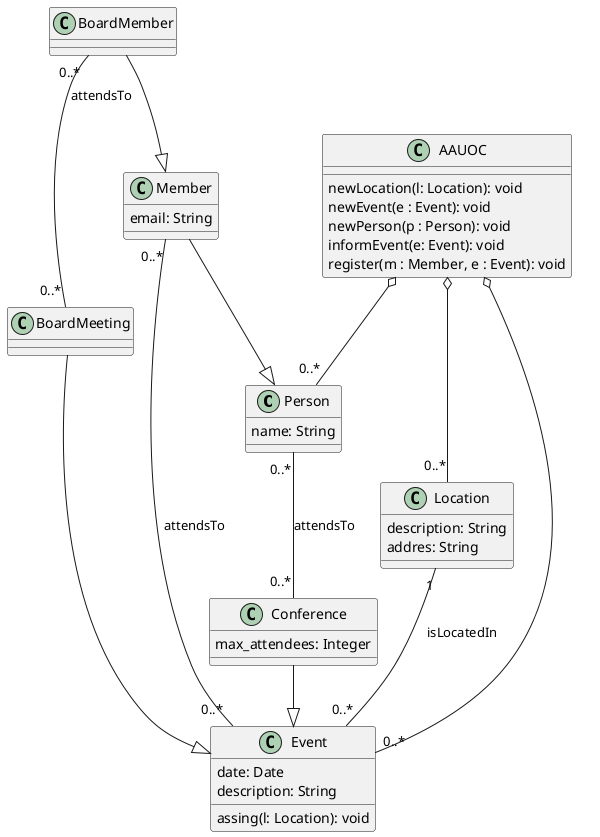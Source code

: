 @startuml

class Person {
{field}name: String
}

class Member {
{field}email: String
}

class BoardMember {
}

class Event {
{field}date: Date
{field}description: String
{method}assing(l: Location): void
}

class Conference {
{field}max_attendees: Integer
}

class BoardMeeting {
}

class Location {
{field}description: String
{field}addres: String
}

class AAUOC {
{method}newLocation(l: Location): void
{method}newEvent(e : Event): void
{method}newPerson(p : Person): void
{method}informEvent(e: Event): void
{method}register(m : Member, e : Event): void
}

 Member --|> Person
 BoardMember --|> Member

 Conference --|> Event
 BoardMeeting --|> Event

 AAUOC o--"0..*" Location
 AAUOC o--"0..*" Event
 Location "1"--"0..*" Event: isLocatedIn
 AAUOC o--"0..*" Person
 Member "0..*"--"0..*" Event: attendsTo
 Person "0..*"--"0..*" Conference: attendsTo
 BoardMember "0..*"--"0..*" BoardMeeting: attendsTo

@enduml